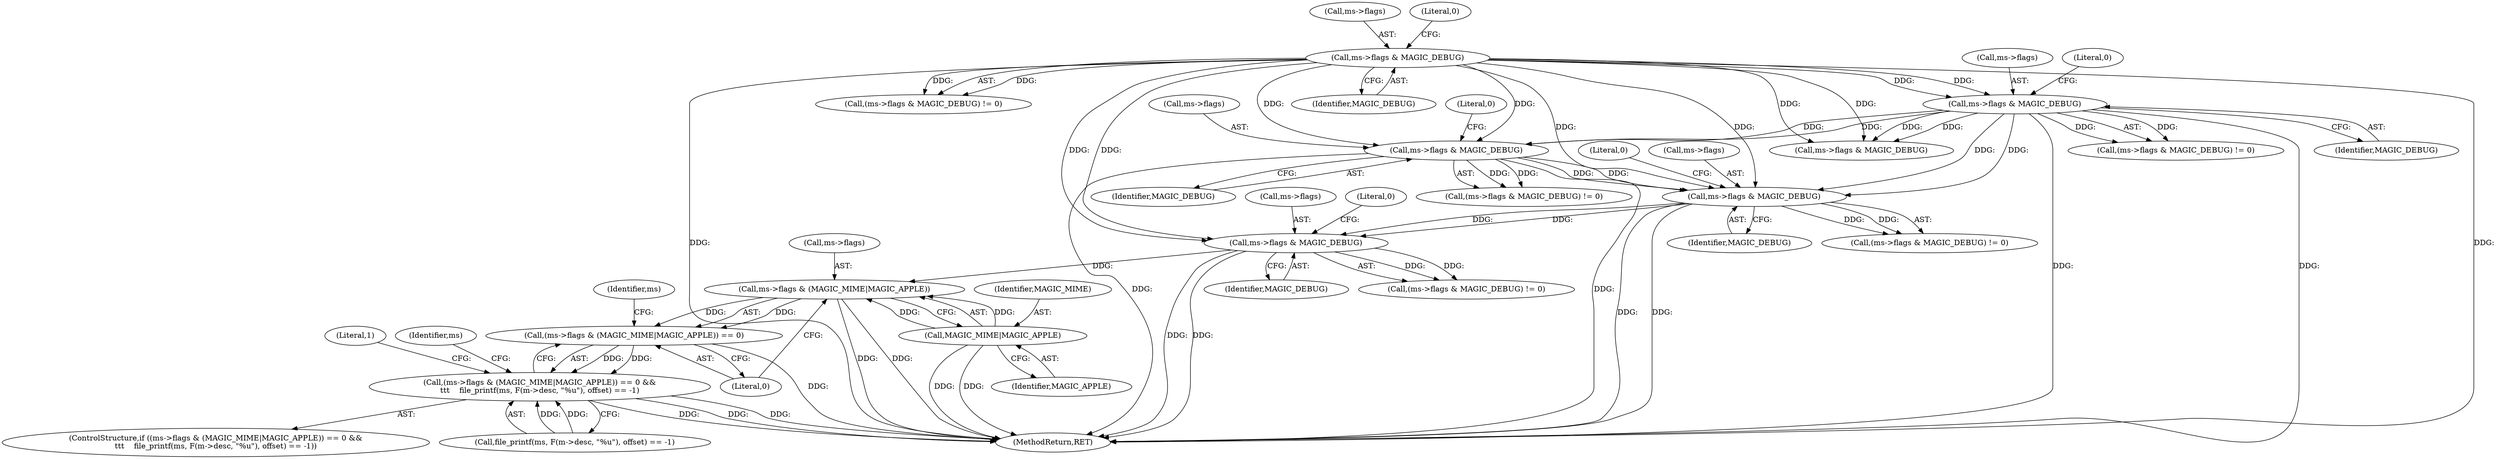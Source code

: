 digraph "0_file_447558595a3650db2886cd2f416ad0beba965801@pointer" {
"1002555" [label="(Call,ms->flags & (MAGIC_MIME|MAGIC_APPLE))"];
"1002517" [label="(Call,ms->flags & MAGIC_DEBUG)"];
"1000185" [label="(Call,ms->flags & MAGIC_DEBUG)"];
"1002372" [label="(Call,ms->flags & MAGIC_DEBUG)"];
"1000411" [label="(Call,ms->flags & MAGIC_DEBUG)"];
"1002337" [label="(Call,ms->flags & MAGIC_DEBUG)"];
"1002559" [label="(Call,MAGIC_MIME|MAGIC_APPLE)"];
"1002554" [label="(Call,(ms->flags & (MAGIC_MIME|MAGIC_APPLE)) == 0)"];
"1002553" [label="(Call,(ms->flags & (MAGIC_MIME|MAGIC_APPLE)) == 0 &&\n\t\t\t    file_printf(ms, F(m->desc, \"%u\"), offset) == -1)"];
"1002521" [label="(Identifier,MAGIC_DEBUG)"];
"1002371" [label="(Call,(ms->flags & MAGIC_DEBUG) != 0)"];
"1002341" [label="(Identifier,MAGIC_DEBUG)"];
"1002516" [label="(Call,(ms->flags & MAGIC_DEBUG) != 0)"];
"1002324" [label="(Call,ms->flags & MAGIC_DEBUG)"];
"1000412" [label="(Call,ms->flags)"];
"1002563" [label="(Call,file_printf(ms, F(m->desc, \"%u\"), offset) == -1)"];
"1000186" [label="(Call,ms->flags)"];
"1002552" [label="(ControlStructure,if ((ms->flags & (MAGIC_MIME|MAGIC_APPLE)) == 0 &&\n\t\t\t    file_printf(ms, F(m->desc, \"%u\"), offset) == -1))"];
"1002580" [label="(Identifier,ms)"];
"1002561" [label="(Identifier,MAGIC_APPLE)"];
"1002377" [label="(Literal,0)"];
"1002562" [label="(Literal,0)"];
"1002559" [label="(Call,MAGIC_MIME|MAGIC_APPLE)"];
"1000411" [label="(Call,ms->flags & MAGIC_DEBUG)"];
"1002555" [label="(Call,ms->flags & (MAGIC_MIME|MAGIC_APPLE))"];
"1002373" [label="(Call,ms->flags)"];
"1002337" [label="(Call,ms->flags & MAGIC_DEBUG)"];
"1000185" [label="(Call,ms->flags & MAGIC_DEBUG)"];
"1000415" [label="(Identifier,MAGIC_DEBUG)"];
"1002556" [label="(Call,ms->flags)"];
"1002713" [label="(MethodReturn,RET)"];
"1002565" [label="(Identifier,ms)"];
"1002336" [label="(Call,(ms->flags & MAGIC_DEBUG) != 0)"];
"1002372" [label="(Call,ms->flags & MAGIC_DEBUG)"];
"1000184" [label="(Call,(ms->flags & MAGIC_DEBUG) != 0)"];
"1002342" [label="(Literal,0)"];
"1000189" [label="(Identifier,MAGIC_DEBUG)"];
"1002338" [label="(Call,ms->flags)"];
"1002560" [label="(Identifier,MAGIC_MIME)"];
"1002517" [label="(Call,ms->flags & MAGIC_DEBUG)"];
"1002376" [label="(Identifier,MAGIC_DEBUG)"];
"1002554" [label="(Call,(ms->flags & (MAGIC_MIME|MAGIC_APPLE)) == 0)"];
"1002576" [label="(Literal,1)"];
"1000410" [label="(Call,(ms->flags & MAGIC_DEBUG) != 0)"];
"1000416" [label="(Literal,0)"];
"1002522" [label="(Literal,0)"];
"1000190" [label="(Literal,0)"];
"1002553" [label="(Call,(ms->flags & (MAGIC_MIME|MAGIC_APPLE)) == 0 &&\n\t\t\t    file_printf(ms, F(m->desc, \"%u\"), offset) == -1)"];
"1002518" [label="(Call,ms->flags)"];
"1002555" -> "1002554"  [label="AST: "];
"1002555" -> "1002559"  [label="CFG: "];
"1002556" -> "1002555"  [label="AST: "];
"1002559" -> "1002555"  [label="AST: "];
"1002562" -> "1002555"  [label="CFG: "];
"1002555" -> "1002713"  [label="DDG: "];
"1002555" -> "1002713"  [label="DDG: "];
"1002555" -> "1002554"  [label="DDG: "];
"1002555" -> "1002554"  [label="DDG: "];
"1002517" -> "1002555"  [label="DDG: "];
"1002559" -> "1002555"  [label="DDG: "];
"1002559" -> "1002555"  [label="DDG: "];
"1002517" -> "1002516"  [label="AST: "];
"1002517" -> "1002521"  [label="CFG: "];
"1002518" -> "1002517"  [label="AST: "];
"1002521" -> "1002517"  [label="AST: "];
"1002522" -> "1002517"  [label="CFG: "];
"1002517" -> "1002713"  [label="DDG: "];
"1002517" -> "1002713"  [label="DDG: "];
"1002517" -> "1002516"  [label="DDG: "];
"1002517" -> "1002516"  [label="DDG: "];
"1000185" -> "1002517"  [label="DDG: "];
"1000185" -> "1002517"  [label="DDG: "];
"1002372" -> "1002517"  [label="DDG: "];
"1002372" -> "1002517"  [label="DDG: "];
"1000185" -> "1000184"  [label="AST: "];
"1000185" -> "1000189"  [label="CFG: "];
"1000186" -> "1000185"  [label="AST: "];
"1000189" -> "1000185"  [label="AST: "];
"1000190" -> "1000185"  [label="CFG: "];
"1000185" -> "1002713"  [label="DDG: "];
"1000185" -> "1002713"  [label="DDG: "];
"1000185" -> "1000184"  [label="DDG: "];
"1000185" -> "1000184"  [label="DDG: "];
"1000185" -> "1000411"  [label="DDG: "];
"1000185" -> "1000411"  [label="DDG: "];
"1000185" -> "1002324"  [label="DDG: "];
"1000185" -> "1002324"  [label="DDG: "];
"1000185" -> "1002337"  [label="DDG: "];
"1000185" -> "1002337"  [label="DDG: "];
"1000185" -> "1002372"  [label="DDG: "];
"1000185" -> "1002372"  [label="DDG: "];
"1002372" -> "1002371"  [label="AST: "];
"1002372" -> "1002376"  [label="CFG: "];
"1002373" -> "1002372"  [label="AST: "];
"1002376" -> "1002372"  [label="AST: "];
"1002377" -> "1002372"  [label="CFG: "];
"1002372" -> "1002713"  [label="DDG: "];
"1002372" -> "1002713"  [label="DDG: "];
"1002372" -> "1002371"  [label="DDG: "];
"1002372" -> "1002371"  [label="DDG: "];
"1000411" -> "1002372"  [label="DDG: "];
"1000411" -> "1002372"  [label="DDG: "];
"1002337" -> "1002372"  [label="DDG: "];
"1002337" -> "1002372"  [label="DDG: "];
"1000411" -> "1000410"  [label="AST: "];
"1000411" -> "1000415"  [label="CFG: "];
"1000412" -> "1000411"  [label="AST: "];
"1000415" -> "1000411"  [label="AST: "];
"1000416" -> "1000411"  [label="CFG: "];
"1000411" -> "1002713"  [label="DDG: "];
"1000411" -> "1002713"  [label="DDG: "];
"1000411" -> "1000410"  [label="DDG: "];
"1000411" -> "1000410"  [label="DDG: "];
"1000411" -> "1002324"  [label="DDG: "];
"1000411" -> "1002324"  [label="DDG: "];
"1000411" -> "1002337"  [label="DDG: "];
"1000411" -> "1002337"  [label="DDG: "];
"1002337" -> "1002336"  [label="AST: "];
"1002337" -> "1002341"  [label="CFG: "];
"1002338" -> "1002337"  [label="AST: "];
"1002341" -> "1002337"  [label="AST: "];
"1002342" -> "1002337"  [label="CFG: "];
"1002337" -> "1002713"  [label="DDG: "];
"1002337" -> "1002713"  [label="DDG: "];
"1002337" -> "1002336"  [label="DDG: "];
"1002337" -> "1002336"  [label="DDG: "];
"1002559" -> "1002561"  [label="CFG: "];
"1002560" -> "1002559"  [label="AST: "];
"1002561" -> "1002559"  [label="AST: "];
"1002559" -> "1002713"  [label="DDG: "];
"1002559" -> "1002713"  [label="DDG: "];
"1002554" -> "1002553"  [label="AST: "];
"1002554" -> "1002562"  [label="CFG: "];
"1002562" -> "1002554"  [label="AST: "];
"1002565" -> "1002554"  [label="CFG: "];
"1002553" -> "1002554"  [label="CFG: "];
"1002554" -> "1002713"  [label="DDG: "];
"1002554" -> "1002553"  [label="DDG: "];
"1002554" -> "1002553"  [label="DDG: "];
"1002553" -> "1002552"  [label="AST: "];
"1002553" -> "1002563"  [label="CFG: "];
"1002563" -> "1002553"  [label="AST: "];
"1002576" -> "1002553"  [label="CFG: "];
"1002580" -> "1002553"  [label="CFG: "];
"1002553" -> "1002713"  [label="DDG: "];
"1002553" -> "1002713"  [label="DDG: "];
"1002553" -> "1002713"  [label="DDG: "];
"1002563" -> "1002553"  [label="DDG: "];
"1002563" -> "1002553"  [label="DDG: "];
}
